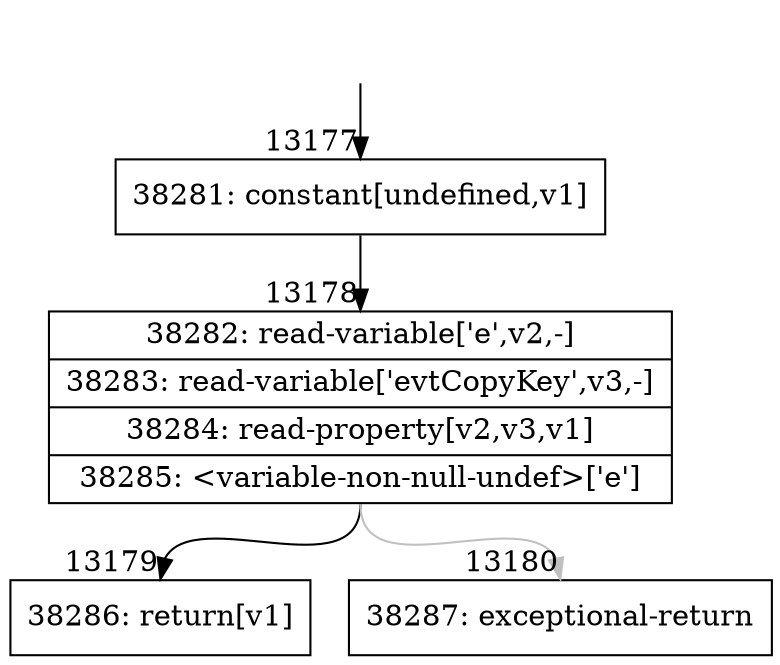 digraph {
rankdir="TD"
BB_entry970[shape=none,label=""];
BB_entry970 -> BB13177 [tailport=s, headport=n, headlabel="    13177"]
BB13177 [shape=record label="{38281: constant[undefined,v1]}" ] 
BB13177 -> BB13178 [tailport=s, headport=n, headlabel="      13178"]
BB13178 [shape=record label="{38282: read-variable['e',v2,-]|38283: read-variable['evtCopyKey',v3,-]|38284: read-property[v2,v3,v1]|38285: \<variable-non-null-undef\>['e']}" ] 
BB13178 -> BB13179 [tailport=s, headport=n, headlabel="      13179"]
BB13178 -> BB13180 [tailport=s, headport=n, color=gray, headlabel="      13180"]
BB13179 [shape=record label="{38286: return[v1]}" ] 
BB13180 [shape=record label="{38287: exceptional-return}" ] 
//#$~ 18516
}
